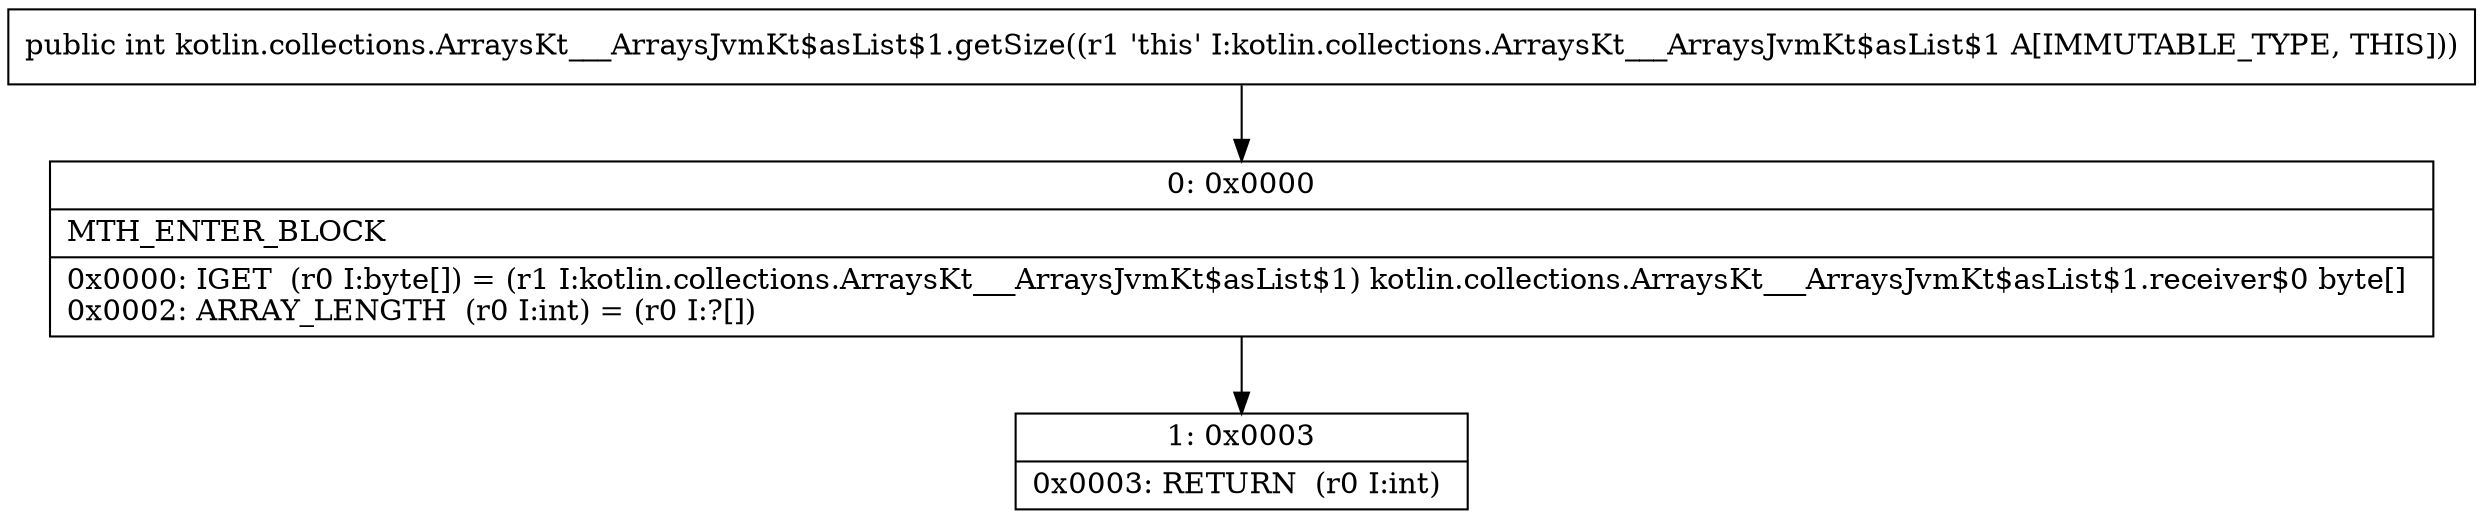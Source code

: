 digraph "CFG forkotlin.collections.ArraysKt___ArraysJvmKt$asList$1.getSize()I" {
Node_0 [shape=record,label="{0\:\ 0x0000|MTH_ENTER_BLOCK\l|0x0000: IGET  (r0 I:byte[]) = (r1 I:kotlin.collections.ArraysKt___ArraysJvmKt$asList$1) kotlin.collections.ArraysKt___ArraysJvmKt$asList$1.receiver$0 byte[] \l0x0002: ARRAY_LENGTH  (r0 I:int) = (r0 I:?[]) \l}"];
Node_1 [shape=record,label="{1\:\ 0x0003|0x0003: RETURN  (r0 I:int) \l}"];
MethodNode[shape=record,label="{public int kotlin.collections.ArraysKt___ArraysJvmKt$asList$1.getSize((r1 'this' I:kotlin.collections.ArraysKt___ArraysJvmKt$asList$1 A[IMMUTABLE_TYPE, THIS])) }"];
MethodNode -> Node_0;
Node_0 -> Node_1;
}

